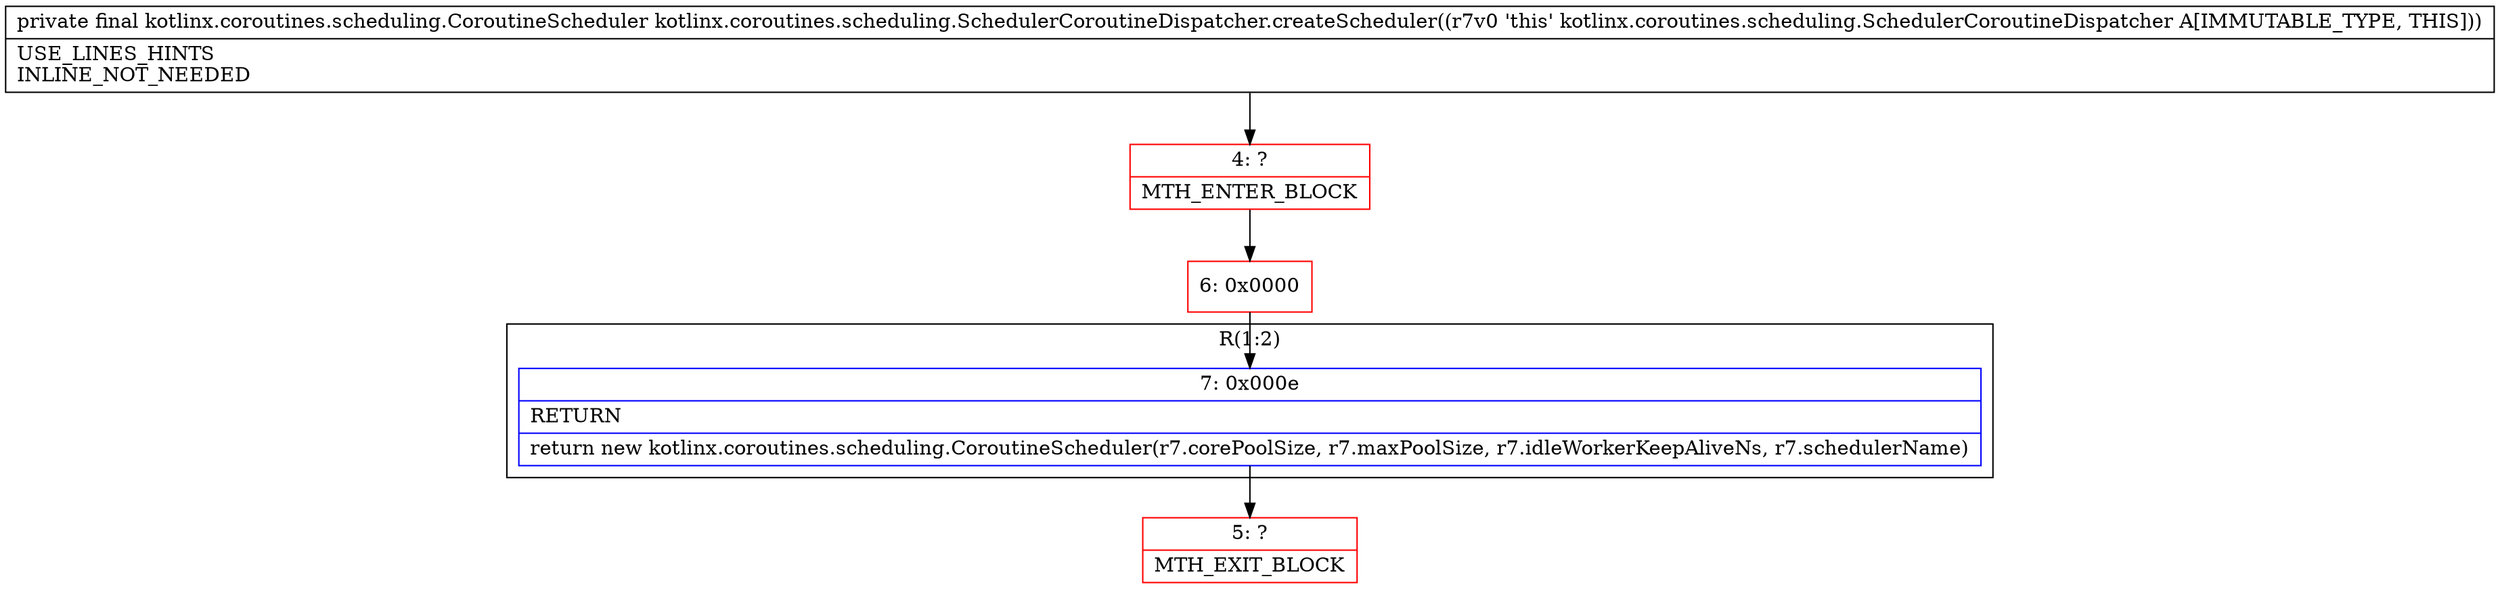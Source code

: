 digraph "CFG forkotlinx.coroutines.scheduling.SchedulerCoroutineDispatcher.createScheduler()Lkotlinx\/coroutines\/scheduling\/CoroutineScheduler;" {
subgraph cluster_Region_307180553 {
label = "R(1:2)";
node [shape=record,color=blue];
Node_7 [shape=record,label="{7\:\ 0x000e|RETURN\l|return new kotlinx.coroutines.scheduling.CoroutineScheduler(r7.corePoolSize, r7.maxPoolSize, r7.idleWorkerKeepAliveNs, r7.schedulerName)\l}"];
}
Node_4 [shape=record,color=red,label="{4\:\ ?|MTH_ENTER_BLOCK\l}"];
Node_6 [shape=record,color=red,label="{6\:\ 0x0000}"];
Node_5 [shape=record,color=red,label="{5\:\ ?|MTH_EXIT_BLOCK\l}"];
MethodNode[shape=record,label="{private final kotlinx.coroutines.scheduling.CoroutineScheduler kotlinx.coroutines.scheduling.SchedulerCoroutineDispatcher.createScheduler((r7v0 'this' kotlinx.coroutines.scheduling.SchedulerCoroutineDispatcher A[IMMUTABLE_TYPE, THIS]))  | USE_LINES_HINTS\lINLINE_NOT_NEEDED\l}"];
MethodNode -> Node_4;Node_7 -> Node_5;
Node_4 -> Node_6;
Node_6 -> Node_7;
}

